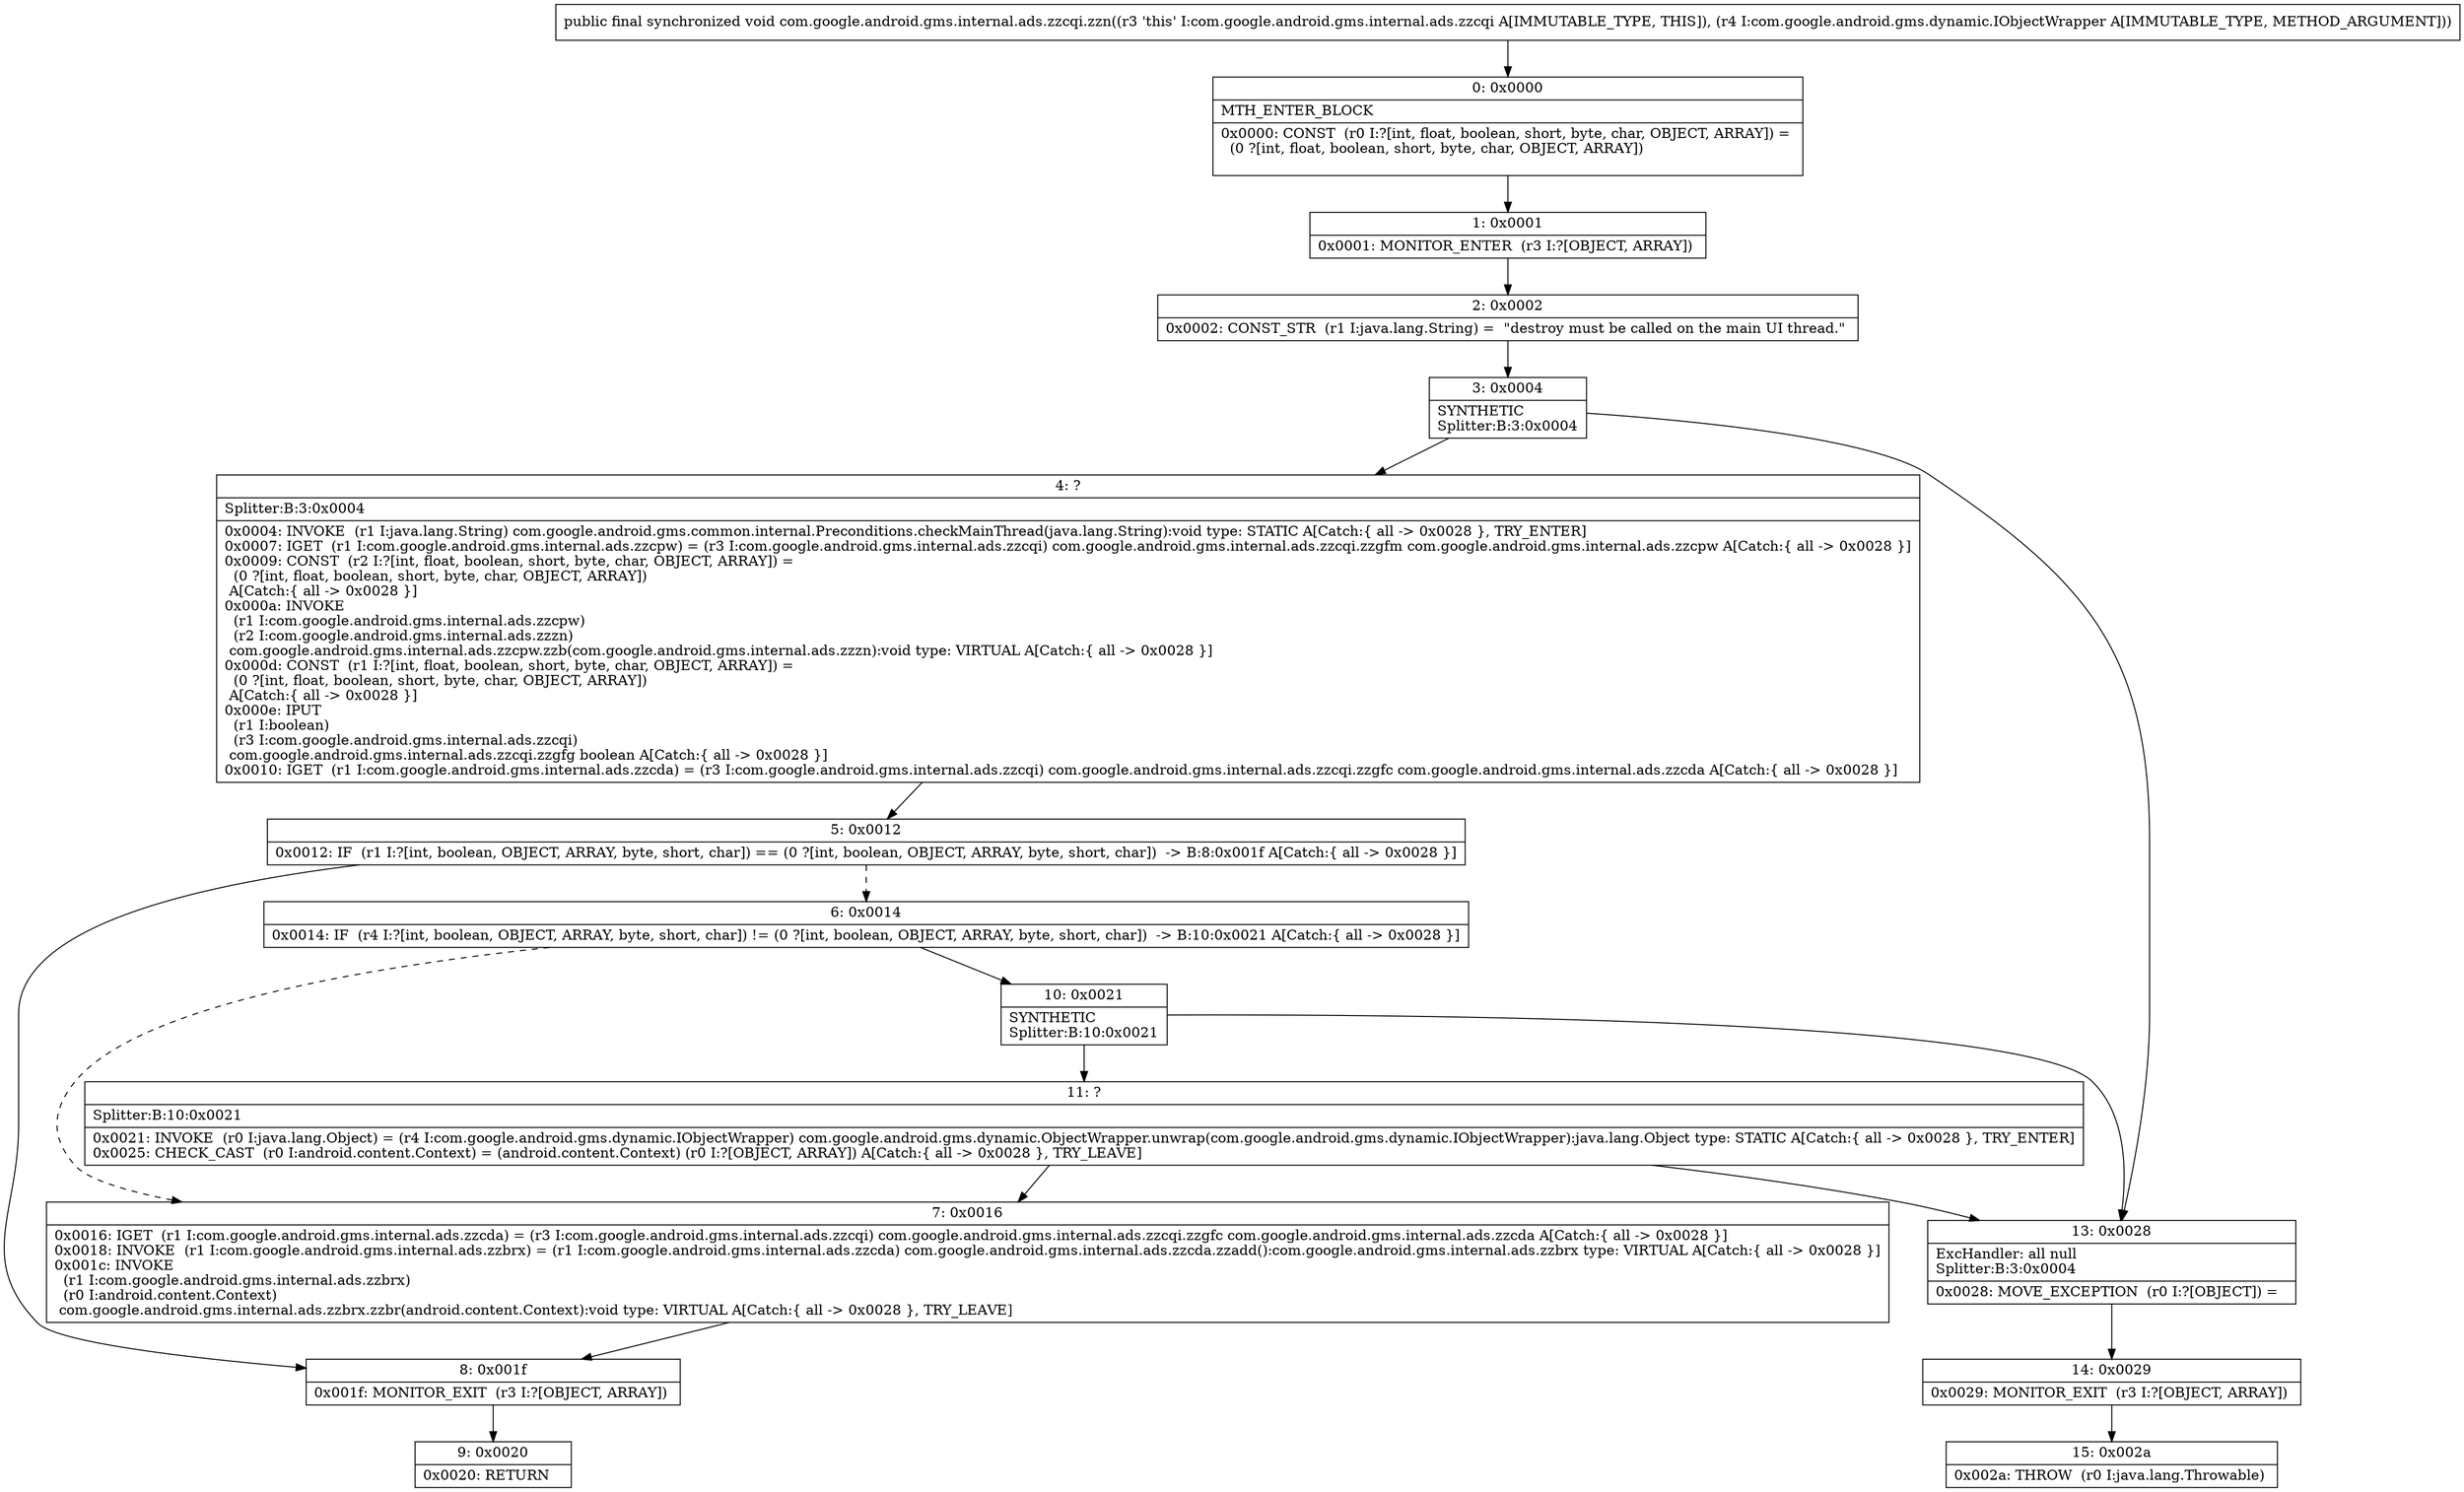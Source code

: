 digraph "CFG forcom.google.android.gms.internal.ads.zzcqi.zzn(Lcom\/google\/android\/gms\/dynamic\/IObjectWrapper;)V" {
Node_0 [shape=record,label="{0\:\ 0x0000|MTH_ENTER_BLOCK\l|0x0000: CONST  (r0 I:?[int, float, boolean, short, byte, char, OBJECT, ARRAY]) = \l  (0 ?[int, float, boolean, short, byte, char, OBJECT, ARRAY])\l \l}"];
Node_1 [shape=record,label="{1\:\ 0x0001|0x0001: MONITOR_ENTER  (r3 I:?[OBJECT, ARRAY]) \l}"];
Node_2 [shape=record,label="{2\:\ 0x0002|0x0002: CONST_STR  (r1 I:java.lang.String) =  \"destroy must be called on the main UI thread.\" \l}"];
Node_3 [shape=record,label="{3\:\ 0x0004|SYNTHETIC\lSplitter:B:3:0x0004\l}"];
Node_4 [shape=record,label="{4\:\ ?|Splitter:B:3:0x0004\l|0x0004: INVOKE  (r1 I:java.lang.String) com.google.android.gms.common.internal.Preconditions.checkMainThread(java.lang.String):void type: STATIC A[Catch:\{ all \-\> 0x0028 \}, TRY_ENTER]\l0x0007: IGET  (r1 I:com.google.android.gms.internal.ads.zzcpw) = (r3 I:com.google.android.gms.internal.ads.zzcqi) com.google.android.gms.internal.ads.zzcqi.zzgfm com.google.android.gms.internal.ads.zzcpw A[Catch:\{ all \-\> 0x0028 \}]\l0x0009: CONST  (r2 I:?[int, float, boolean, short, byte, char, OBJECT, ARRAY]) = \l  (0 ?[int, float, boolean, short, byte, char, OBJECT, ARRAY])\l A[Catch:\{ all \-\> 0x0028 \}]\l0x000a: INVOKE  \l  (r1 I:com.google.android.gms.internal.ads.zzcpw)\l  (r2 I:com.google.android.gms.internal.ads.zzzn)\l com.google.android.gms.internal.ads.zzcpw.zzb(com.google.android.gms.internal.ads.zzzn):void type: VIRTUAL A[Catch:\{ all \-\> 0x0028 \}]\l0x000d: CONST  (r1 I:?[int, float, boolean, short, byte, char, OBJECT, ARRAY]) = \l  (0 ?[int, float, boolean, short, byte, char, OBJECT, ARRAY])\l A[Catch:\{ all \-\> 0x0028 \}]\l0x000e: IPUT  \l  (r1 I:boolean)\l  (r3 I:com.google.android.gms.internal.ads.zzcqi)\l com.google.android.gms.internal.ads.zzcqi.zzgfg boolean A[Catch:\{ all \-\> 0x0028 \}]\l0x0010: IGET  (r1 I:com.google.android.gms.internal.ads.zzcda) = (r3 I:com.google.android.gms.internal.ads.zzcqi) com.google.android.gms.internal.ads.zzcqi.zzgfc com.google.android.gms.internal.ads.zzcda A[Catch:\{ all \-\> 0x0028 \}]\l}"];
Node_5 [shape=record,label="{5\:\ 0x0012|0x0012: IF  (r1 I:?[int, boolean, OBJECT, ARRAY, byte, short, char]) == (0 ?[int, boolean, OBJECT, ARRAY, byte, short, char])  \-\> B:8:0x001f A[Catch:\{ all \-\> 0x0028 \}]\l}"];
Node_6 [shape=record,label="{6\:\ 0x0014|0x0014: IF  (r4 I:?[int, boolean, OBJECT, ARRAY, byte, short, char]) != (0 ?[int, boolean, OBJECT, ARRAY, byte, short, char])  \-\> B:10:0x0021 A[Catch:\{ all \-\> 0x0028 \}]\l}"];
Node_7 [shape=record,label="{7\:\ 0x0016|0x0016: IGET  (r1 I:com.google.android.gms.internal.ads.zzcda) = (r3 I:com.google.android.gms.internal.ads.zzcqi) com.google.android.gms.internal.ads.zzcqi.zzgfc com.google.android.gms.internal.ads.zzcda A[Catch:\{ all \-\> 0x0028 \}]\l0x0018: INVOKE  (r1 I:com.google.android.gms.internal.ads.zzbrx) = (r1 I:com.google.android.gms.internal.ads.zzcda) com.google.android.gms.internal.ads.zzcda.zzadd():com.google.android.gms.internal.ads.zzbrx type: VIRTUAL A[Catch:\{ all \-\> 0x0028 \}]\l0x001c: INVOKE  \l  (r1 I:com.google.android.gms.internal.ads.zzbrx)\l  (r0 I:android.content.Context)\l com.google.android.gms.internal.ads.zzbrx.zzbr(android.content.Context):void type: VIRTUAL A[Catch:\{ all \-\> 0x0028 \}, TRY_LEAVE]\l}"];
Node_8 [shape=record,label="{8\:\ 0x001f|0x001f: MONITOR_EXIT  (r3 I:?[OBJECT, ARRAY]) \l}"];
Node_9 [shape=record,label="{9\:\ 0x0020|0x0020: RETURN   \l}"];
Node_10 [shape=record,label="{10\:\ 0x0021|SYNTHETIC\lSplitter:B:10:0x0021\l}"];
Node_11 [shape=record,label="{11\:\ ?|Splitter:B:10:0x0021\l|0x0021: INVOKE  (r0 I:java.lang.Object) = (r4 I:com.google.android.gms.dynamic.IObjectWrapper) com.google.android.gms.dynamic.ObjectWrapper.unwrap(com.google.android.gms.dynamic.IObjectWrapper):java.lang.Object type: STATIC A[Catch:\{ all \-\> 0x0028 \}, TRY_ENTER]\l0x0025: CHECK_CAST  (r0 I:android.content.Context) = (android.content.Context) (r0 I:?[OBJECT, ARRAY]) A[Catch:\{ all \-\> 0x0028 \}, TRY_LEAVE]\l}"];
Node_13 [shape=record,label="{13\:\ 0x0028|ExcHandler: all null\lSplitter:B:3:0x0004\l|0x0028: MOVE_EXCEPTION  (r0 I:?[OBJECT]) =  \l}"];
Node_14 [shape=record,label="{14\:\ 0x0029|0x0029: MONITOR_EXIT  (r3 I:?[OBJECT, ARRAY]) \l}"];
Node_15 [shape=record,label="{15\:\ 0x002a|0x002a: THROW  (r0 I:java.lang.Throwable) \l}"];
MethodNode[shape=record,label="{public final synchronized void com.google.android.gms.internal.ads.zzcqi.zzn((r3 'this' I:com.google.android.gms.internal.ads.zzcqi A[IMMUTABLE_TYPE, THIS]), (r4 I:com.google.android.gms.dynamic.IObjectWrapper A[IMMUTABLE_TYPE, METHOD_ARGUMENT])) }"];
MethodNode -> Node_0;
Node_0 -> Node_1;
Node_1 -> Node_2;
Node_2 -> Node_3;
Node_3 -> Node_4;
Node_3 -> Node_13;
Node_4 -> Node_5;
Node_5 -> Node_6[style=dashed];
Node_5 -> Node_8;
Node_6 -> Node_7[style=dashed];
Node_6 -> Node_10;
Node_7 -> Node_8;
Node_8 -> Node_9;
Node_10 -> Node_11;
Node_10 -> Node_13;
Node_11 -> Node_13;
Node_11 -> Node_7;
Node_13 -> Node_14;
Node_14 -> Node_15;
}

